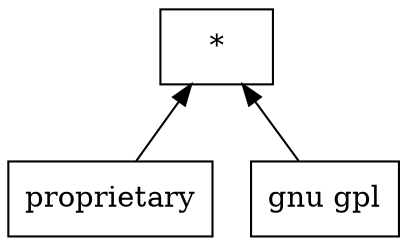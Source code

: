 digraph G { 
 rankdir=BT;
 subgraph ba { 
1 [shape=record,label="{proprietary}"];
2 [shape=record,label="{gnu gpl}"];
3 [shape=record,label="{*}"];
1 -> 3
2 -> 3
}}